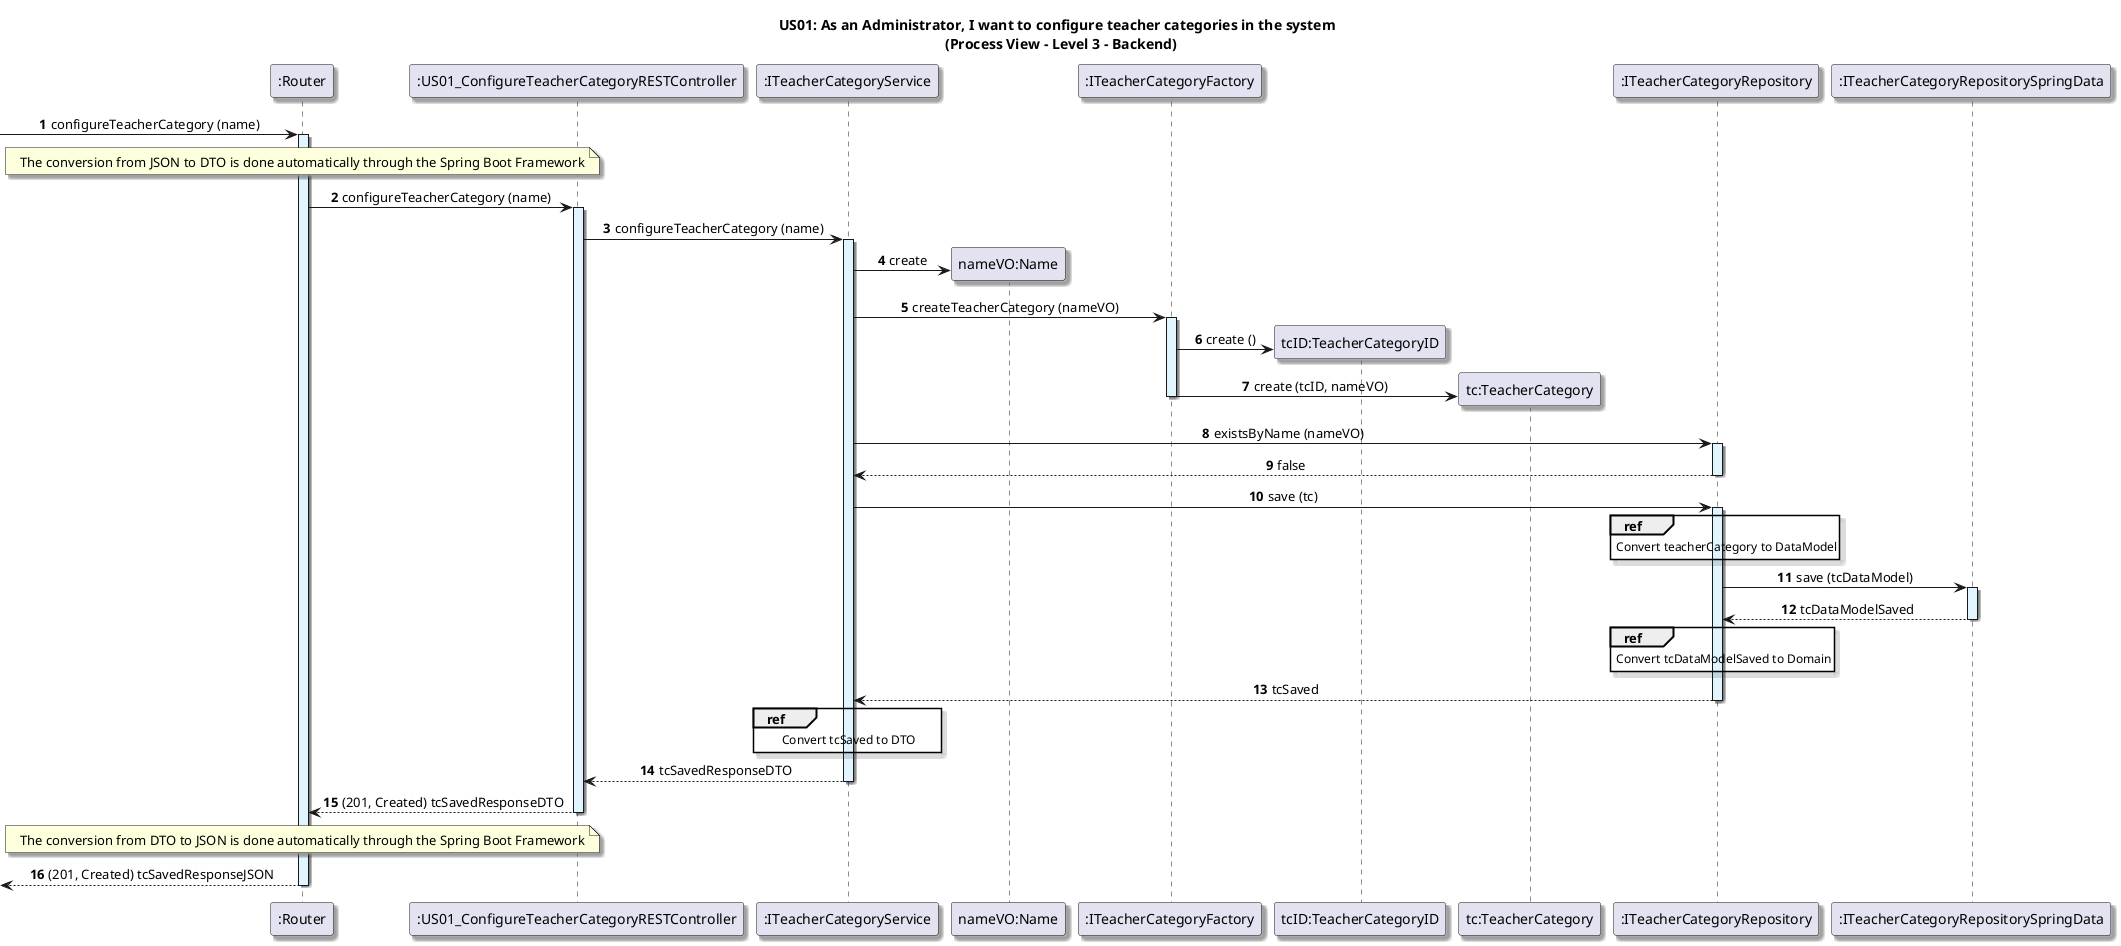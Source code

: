 @startuml

title US01: As an Administrator, I want to configure teacher categories in the system \n (Process View - Level 3 - Backend)

skinparam defaultTextAlignment center
skinparam shadowing true

autonumber

participant ":Router" as router
-> router: configureTeacherCategory (name)
activate router #E1F5FE

note over router: The conversion from JSON to DTO is done automatically through the Spring Boot Framework

participant ":US01_ConfigureTeacherCategoryRESTController" as Controller
router -> Controller: configureTeacherCategory (name)
activate Controller #E1F5FE

participant ":ITeacherCategoryService" as service
Controller -> service: configureTeacherCategory (name)
activate service #E1F5FE

create "nameVO:Name"
service -> "nameVO:Name": create

participant ":ITeacherCategoryFactory" as Factory
service -> Factory: createTeacherCategory (nameVO)
activate Factory #E1F5FE

create "tcID:TeacherCategoryID"
Factory -> "tcID:TeacherCategoryID": create ()

create "tc:TeacherCategory"
Factory -> "tc:TeacherCategory": create (tcID, nameVO)
deactivate Factory

participant ":ITeacherCategoryRepository" as Repository
service -> Repository: existsByName (nameVO)
activate Repository #E1F5FE
Repository --> service: false
deactivate Repository

service -> Repository: save (tc)
activate Repository #E1F5FE

ref over Repository
    Convert teacherCategory to DataModel
end

participant ":ITeacherCategoryRepositorySpringData" as springDataRepository
Repository -> springDataRepository: save (tcDataModel)
activate springDataRepository #E1F5FE
springDataRepository --> Repository : tcDataModelSaved
deactivate springDataRepository

ref over Repository
    Convert tcDataModelSaved to Domain
end

Repository --> service: tcSaved
deactivate Repository

ref over service
    Convert tcSaved to DTO
end

service --> Controller: tcSavedResponseDTO
deactivate service

Controller --> router: (201, Created) tcSavedResponseDTO
deactivate Controller

note over router: The conversion from DTO to JSON is done automatically through the Spring Boot Framework

<-- router: (201, Created) tcSavedResponseJSON
deactivate router

@enduml